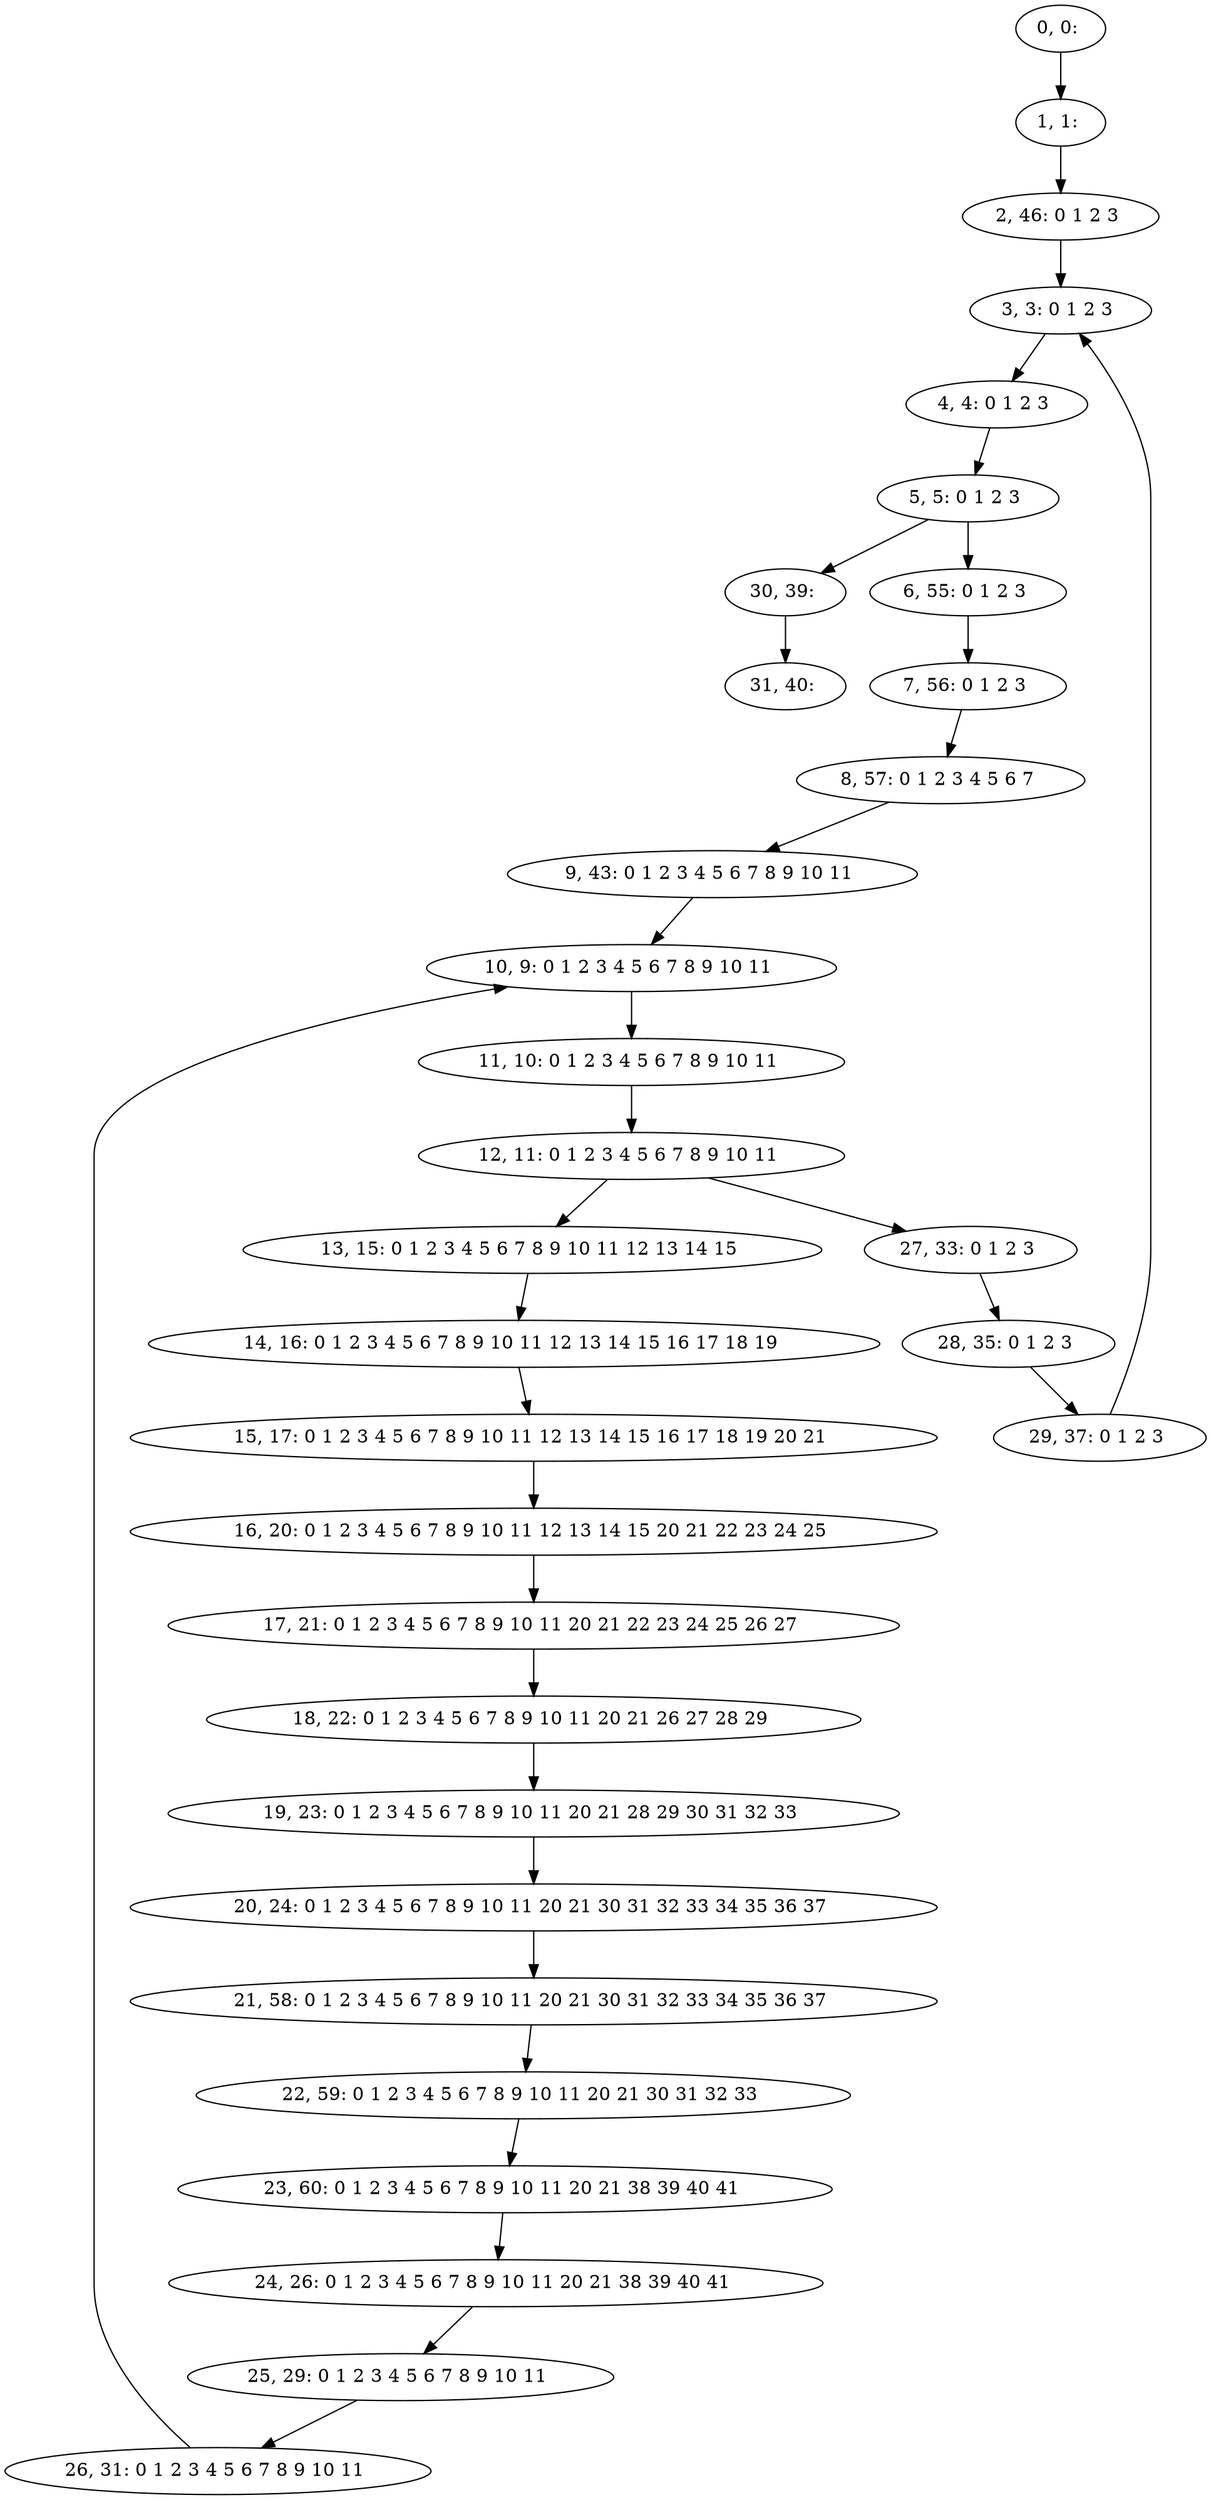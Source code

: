 digraph G {
0[label="0, 0: "];
1[label="1, 1: "];
2[label="2, 46: 0 1 2 3 "];
3[label="3, 3: 0 1 2 3 "];
4[label="4, 4: 0 1 2 3 "];
5[label="5, 5: 0 1 2 3 "];
6[label="6, 55: 0 1 2 3 "];
7[label="7, 56: 0 1 2 3 "];
8[label="8, 57: 0 1 2 3 4 5 6 7 "];
9[label="9, 43: 0 1 2 3 4 5 6 7 8 9 10 11 "];
10[label="10, 9: 0 1 2 3 4 5 6 7 8 9 10 11 "];
11[label="11, 10: 0 1 2 3 4 5 6 7 8 9 10 11 "];
12[label="12, 11: 0 1 2 3 4 5 6 7 8 9 10 11 "];
13[label="13, 15: 0 1 2 3 4 5 6 7 8 9 10 11 12 13 14 15 "];
14[label="14, 16: 0 1 2 3 4 5 6 7 8 9 10 11 12 13 14 15 16 17 18 19 "];
15[label="15, 17: 0 1 2 3 4 5 6 7 8 9 10 11 12 13 14 15 16 17 18 19 20 21 "];
16[label="16, 20: 0 1 2 3 4 5 6 7 8 9 10 11 12 13 14 15 20 21 22 23 24 25 "];
17[label="17, 21: 0 1 2 3 4 5 6 7 8 9 10 11 20 21 22 23 24 25 26 27 "];
18[label="18, 22: 0 1 2 3 4 5 6 7 8 9 10 11 20 21 26 27 28 29 "];
19[label="19, 23: 0 1 2 3 4 5 6 7 8 9 10 11 20 21 28 29 30 31 32 33 "];
20[label="20, 24: 0 1 2 3 4 5 6 7 8 9 10 11 20 21 30 31 32 33 34 35 36 37 "];
21[label="21, 58: 0 1 2 3 4 5 6 7 8 9 10 11 20 21 30 31 32 33 34 35 36 37 "];
22[label="22, 59: 0 1 2 3 4 5 6 7 8 9 10 11 20 21 30 31 32 33 "];
23[label="23, 60: 0 1 2 3 4 5 6 7 8 9 10 11 20 21 38 39 40 41 "];
24[label="24, 26: 0 1 2 3 4 5 6 7 8 9 10 11 20 21 38 39 40 41 "];
25[label="25, 29: 0 1 2 3 4 5 6 7 8 9 10 11 "];
26[label="26, 31: 0 1 2 3 4 5 6 7 8 9 10 11 "];
27[label="27, 33: 0 1 2 3 "];
28[label="28, 35: 0 1 2 3 "];
29[label="29, 37: 0 1 2 3 "];
30[label="30, 39: "];
31[label="31, 40: "];
0->1 ;
1->2 ;
2->3 ;
3->4 ;
4->5 ;
5->6 ;
5->30 ;
6->7 ;
7->8 ;
8->9 ;
9->10 ;
10->11 ;
11->12 ;
12->13 ;
12->27 ;
13->14 ;
14->15 ;
15->16 ;
16->17 ;
17->18 ;
18->19 ;
19->20 ;
20->21 ;
21->22 ;
22->23 ;
23->24 ;
24->25 ;
25->26 ;
26->10 ;
27->28 ;
28->29 ;
29->3 ;
30->31 ;
}
